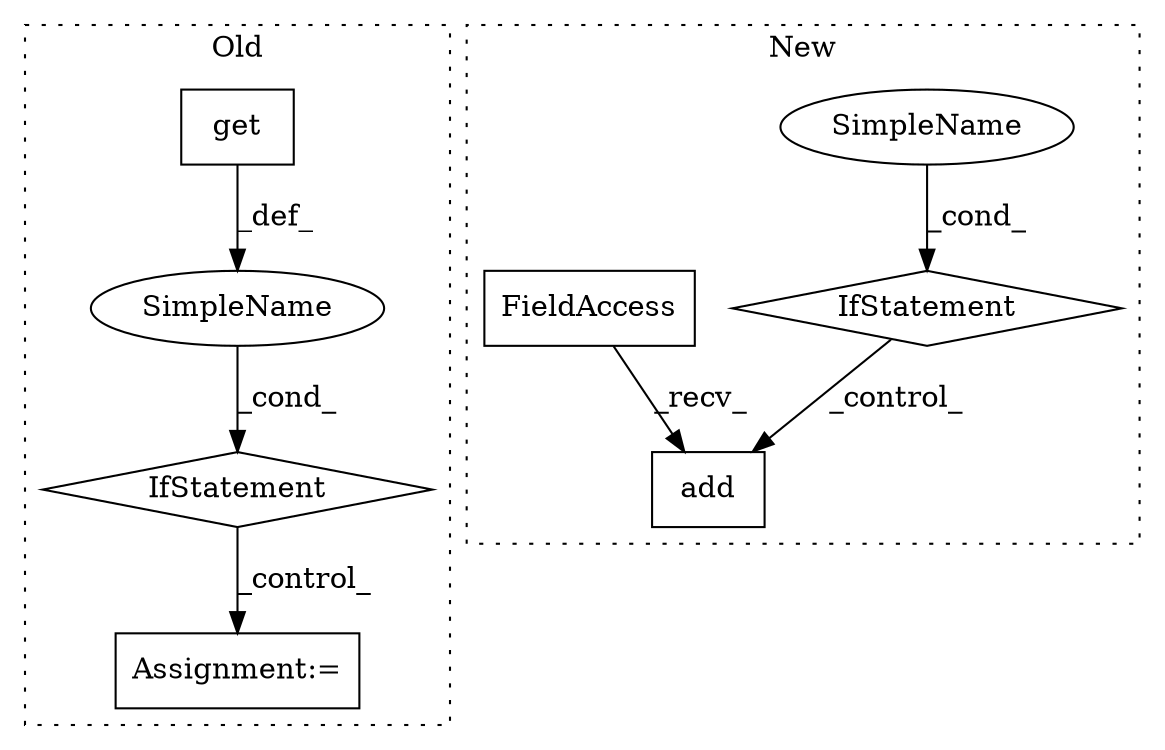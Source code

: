 digraph G {
subgraph cluster0 {
1 [label="get" a="32" s="18492,18514" l="4,1" shape="box"];
5 [label="IfStatement" a="25" s="18565,18714" l="4,2" shape="diamond"];
6 [label="Assignment:=" a="7" s="18738" l="16" shape="box"];
7 [label="SimpleName" a="42" s="" l="" shape="ellipse"];
label = "Old";
style="dotted";
}
subgraph cluster1 {
2 [label="add" a="32" s="24911,24927" l="4,1" shape="box"];
3 [label="IfStatement" a="25" s="24868,24880" l="4,2" shape="diamond"];
4 [label="SimpleName" a="42" s="" l="" shape="ellipse"];
8 [label="FieldAccess" a="22" s="24890" l="20" shape="box"];
label = "New";
style="dotted";
}
1 -> 7 [label="_def_"];
3 -> 2 [label="_control_"];
4 -> 3 [label="_cond_"];
5 -> 6 [label="_control_"];
7 -> 5 [label="_cond_"];
8 -> 2 [label="_recv_"];
}